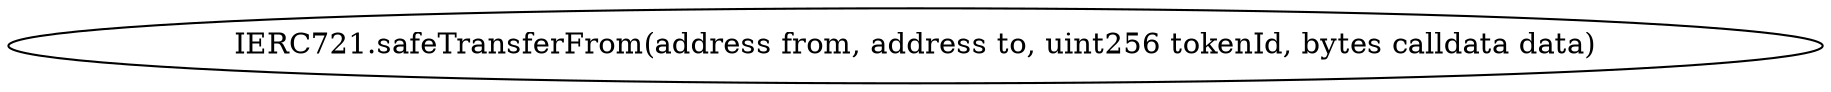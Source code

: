 digraph "" {
	graph [bb="0,0,723.57,36"];
	node [label="\N"];
	"IERC721.safeTransferFrom(address from, address to, uint256 tokenId, bytes calldata data)"	 [height=0.5,
		pos="361.78,18",
		width=10.05];
}
digraph "" {
	graph [bb="0,0,723.57,36"];
	node [label="\N"];
	"IERC721.safeTransferFrom(address from, address to, uint256 tokenId, bytes calldata data)"	 [height=0.5,
		pos="361.78,18",
		width=10.05];
}
